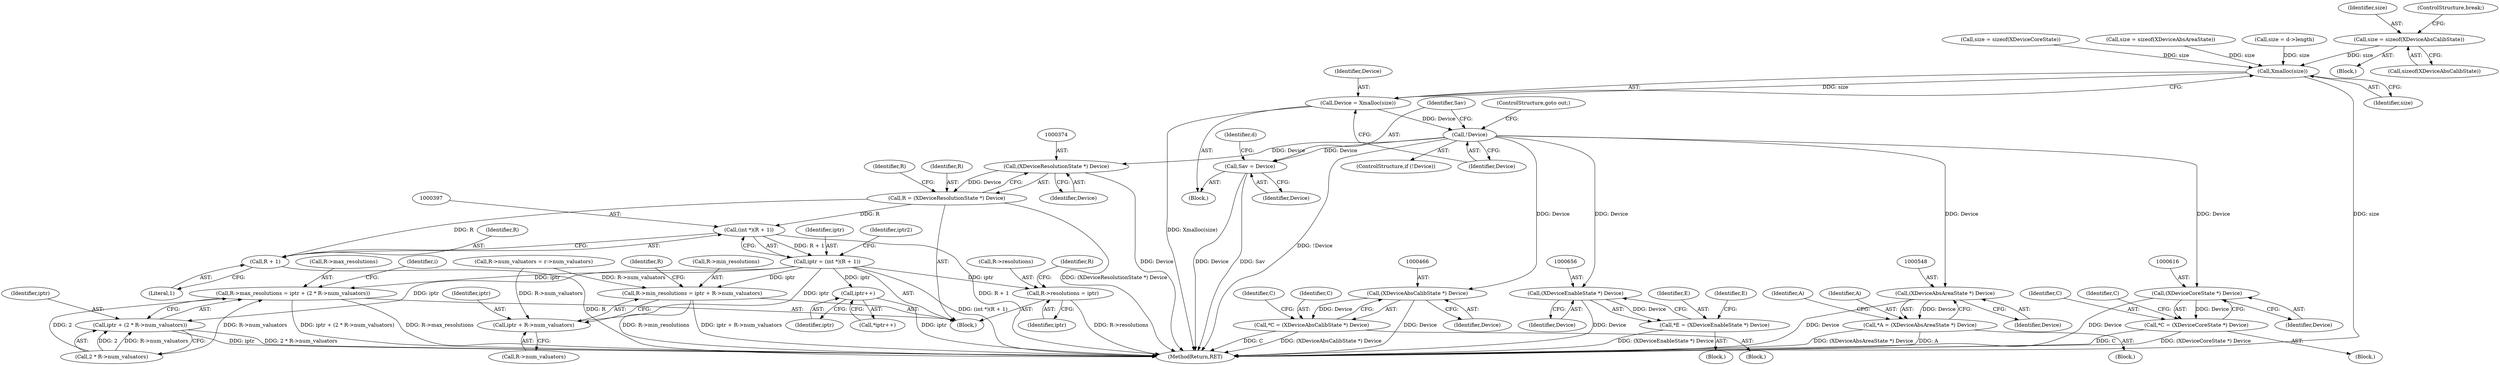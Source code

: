 digraph "0_libXi_19a9cd607de73947fcfb104682f203ffe4e1f4e5_0@API" {
"1000297" [label="(Call,size = sizeof(XDeviceAbsCalibState))"];
"1000344" [label="(Call,Xmalloc(size))"];
"1000342" [label="(Call,Device = Xmalloc(size))"];
"1000347" [label="(Call,!Device)"];
"1000350" [label="(Call,Sav = Device)"];
"1000373" [label="(Call,(XDeviceResolutionState *) Device)"];
"1000371" [label="(Call,R = (XDeviceResolutionState *) Device)"];
"1000396" [label="(Call,(int *)(R + 1))"];
"1000394" [label="(Call,iptr = (int *)(R + 1))"];
"1000408" [label="(Call,R->resolutions = iptr)"];
"1000413" [label="(Call,R->min_resolutions = iptr + R->num_valuators)"];
"1000417" [label="(Call,iptr + R->num_valuators)"];
"1000422" [label="(Call,R->max_resolutions = iptr + (2 * R->num_valuators))"];
"1000426" [label="(Call,iptr + (2 * R->num_valuators))"];
"1000448" [label="(Call,iptr++)"];
"1000398" [label="(Call,R + 1)"];
"1000465" [label="(Call,(XDeviceAbsCalibState *) Device)"];
"1000463" [label="(Call,*C = (XDeviceAbsCalibState *) Device)"];
"1000547" [label="(Call,(XDeviceAbsAreaState *) Device)"];
"1000545" [label="(Call,*A = (XDeviceAbsAreaState *) Device)"];
"1000615" [label="(Call,(XDeviceCoreState *) Device)"];
"1000613" [label="(Call,*C = (XDeviceCoreState *) Device)"];
"1000655" [label="(Call,(XDeviceEnableState *) Device)"];
"1000653" [label="(Call,*E = (XDeviceEnableState *) Device)"];
"1000423" [label="(Call,R->max_resolutions)"];
"1000422" [label="(Call,R->max_resolutions = iptr + (2 * R->num_valuators))"];
"1000371" [label="(Call,R = (XDeviceResolutionState *) Device)"];
"1000546" [label="(Identifier,A)"];
"1000645" [label="(Block,)"];
"1000655" [label="(Call,(XDeviceEnableState *) Device)"];
"1000378" [label="(Identifier,R)"];
"1000448" [label="(Call,iptr++)"];
"1000360" [label="(Block,)"];
"1000394" [label="(Call,iptr = (int *)(R + 1))"];
"1000297" [label="(Call,size = sizeof(XDeviceAbsCalibState))"];
"1000435" [label="(Identifier,i)"];
"1000654" [label="(Identifier,E)"];
"1000605" [label="(Block,)"];
"1000345" [label="(Identifier,size)"];
"1000396" [label="(Call,(int *)(R + 1))"];
"1000398" [label="(Call,R + 1)"];
"1000419" [label="(Call,R->num_valuators)"];
"1000426" [label="(Call,iptr + (2 * R->num_valuators))"];
"1000614" [label="(Identifier,C)"];
"1000349" [label="(ControlStructure,goto out;)"];
"1000344" [label="(Call,Xmalloc(size))"];
"1000537" [label="(Block,)"];
"1000463" [label="(Call,*C = (XDeviceAbsCalibState *) Device)"];
"1000549" [label="(Identifier,Device)"];
"1000449" [label="(Identifier,iptr)"];
"1000657" [label="(Identifier,Device)"];
"1000613" [label="(Call,*C = (XDeviceCoreState *) Device)"];
"1000373" [label="(Call,(XDeviceResolutionState *) Device)"];
"1000679" [label="(MethodReturn,RET)"];
"1000620" [label="(Identifier,C)"];
"1000660" [label="(Identifier,E)"];
"1000418" [label="(Identifier,iptr)"];
"1000299" [label="(Call,sizeof(XDeviceAbsCalibState))"];
"1000464" [label="(Identifier,C)"];
"1000290" [label="(Block,)"];
"1000412" [label="(Identifier,iptr)"];
"1000617" [label="(Identifier,Device)"];
"1000417" [label="(Call,iptr + R->num_valuators)"];
"1000323" [label="(Call,size = sizeof(XDeviceCoreState))"];
"1000427" [label="(Identifier,iptr)"];
"1000350" [label="(Call,Sav = Device)"];
"1000346" [label="(ControlStructure,if (!Device))"];
"1000399" [label="(Identifier,R)"];
"1000343" [label="(Identifier,Device)"];
"1000375" [label="(Identifier,Device)"];
"1000298" [label="(Identifier,size)"];
"1000342" [label="(Call,Device = Xmalloc(size))"];
"1000387" [label="(Call,R->num_valuators = r->num_valuators)"];
"1000354" [label="(Identifier,d)"];
"1000470" [label="(Identifier,C)"];
"1000352" [label="(Identifier,Device)"];
"1000615" [label="(Call,(XDeviceCoreState *) Device)"];
"1000424" [label="(Identifier,R)"];
"1000413" [label="(Call,R->min_resolutions = iptr + R->num_valuators)"];
"1000395" [label="(Identifier,iptr)"];
"1000545" [label="(Call,*A = (XDeviceAbsAreaState *) Device)"];
"1000348" [label="(Identifier,Device)"];
"1000547" [label="(Call,(XDeviceAbsAreaState *) Device)"];
"1000310" [label="(Call,size = sizeof(XDeviceAbsAreaState))"];
"1000467" [label="(Identifier,Device)"];
"1000409" [label="(Call,R->resolutions)"];
"1000351" [label="(Identifier,Sav)"];
"1000653" [label="(Call,*E = (XDeviceEnableState *) Device)"];
"1000415" [label="(Identifier,R)"];
"1000552" [label="(Identifier,A)"];
"1000465" [label="(Call,(XDeviceAbsCalibState *) Device)"];
"1000447" [label="(Call,*iptr++)"];
"1000402" [label="(Identifier,iptr2)"];
"1000372" [label="(Identifier,R)"];
"1000301" [label="(ControlStructure,break;)"];
"1000428" [label="(Call,2 * R->num_valuators)"];
"1000347" [label="(Call,!Device)"];
"1000408" [label="(Call,R->resolutions = iptr)"];
"1000400" [label="(Literal,1)"];
"1000105" [label="(Block,)"];
"1000414" [label="(Call,R->min_resolutions)"];
"1000336" [label="(Call,size = d->length)"];
"1000455" [label="(Block,)"];
"1000297" -> "1000290"  [label="AST: "];
"1000297" -> "1000299"  [label="CFG: "];
"1000298" -> "1000297"  [label="AST: "];
"1000299" -> "1000297"  [label="AST: "];
"1000301" -> "1000297"  [label="CFG: "];
"1000297" -> "1000344"  [label="DDG: size"];
"1000344" -> "1000342"  [label="AST: "];
"1000344" -> "1000345"  [label="CFG: "];
"1000345" -> "1000344"  [label="AST: "];
"1000342" -> "1000344"  [label="CFG: "];
"1000344" -> "1000679"  [label="DDG: size"];
"1000344" -> "1000342"  [label="DDG: size"];
"1000310" -> "1000344"  [label="DDG: size"];
"1000323" -> "1000344"  [label="DDG: size"];
"1000336" -> "1000344"  [label="DDG: size"];
"1000342" -> "1000105"  [label="AST: "];
"1000343" -> "1000342"  [label="AST: "];
"1000348" -> "1000342"  [label="CFG: "];
"1000342" -> "1000679"  [label="DDG: Xmalloc(size)"];
"1000342" -> "1000347"  [label="DDG: Device"];
"1000347" -> "1000346"  [label="AST: "];
"1000347" -> "1000348"  [label="CFG: "];
"1000348" -> "1000347"  [label="AST: "];
"1000349" -> "1000347"  [label="CFG: "];
"1000351" -> "1000347"  [label="CFG: "];
"1000347" -> "1000679"  [label="DDG: !Device"];
"1000347" -> "1000350"  [label="DDG: Device"];
"1000347" -> "1000373"  [label="DDG: Device"];
"1000347" -> "1000465"  [label="DDG: Device"];
"1000347" -> "1000547"  [label="DDG: Device"];
"1000347" -> "1000615"  [label="DDG: Device"];
"1000347" -> "1000655"  [label="DDG: Device"];
"1000350" -> "1000105"  [label="AST: "];
"1000350" -> "1000352"  [label="CFG: "];
"1000351" -> "1000350"  [label="AST: "];
"1000352" -> "1000350"  [label="AST: "];
"1000354" -> "1000350"  [label="CFG: "];
"1000350" -> "1000679"  [label="DDG: Sav"];
"1000350" -> "1000679"  [label="DDG: Device"];
"1000373" -> "1000371"  [label="AST: "];
"1000373" -> "1000375"  [label="CFG: "];
"1000374" -> "1000373"  [label="AST: "];
"1000375" -> "1000373"  [label="AST: "];
"1000371" -> "1000373"  [label="CFG: "];
"1000373" -> "1000679"  [label="DDG: Device"];
"1000373" -> "1000371"  [label="DDG: Device"];
"1000371" -> "1000360"  [label="AST: "];
"1000372" -> "1000371"  [label="AST: "];
"1000378" -> "1000371"  [label="CFG: "];
"1000371" -> "1000679"  [label="DDG: (XDeviceResolutionState *) Device"];
"1000371" -> "1000396"  [label="DDG: R"];
"1000371" -> "1000398"  [label="DDG: R"];
"1000396" -> "1000394"  [label="AST: "];
"1000396" -> "1000398"  [label="CFG: "];
"1000397" -> "1000396"  [label="AST: "];
"1000398" -> "1000396"  [label="AST: "];
"1000394" -> "1000396"  [label="CFG: "];
"1000396" -> "1000679"  [label="DDG: R + 1"];
"1000396" -> "1000394"  [label="DDG: R + 1"];
"1000394" -> "1000360"  [label="AST: "];
"1000395" -> "1000394"  [label="AST: "];
"1000402" -> "1000394"  [label="CFG: "];
"1000394" -> "1000679"  [label="DDG: (int *)(R + 1)"];
"1000394" -> "1000408"  [label="DDG: iptr"];
"1000394" -> "1000413"  [label="DDG: iptr"];
"1000394" -> "1000417"  [label="DDG: iptr"];
"1000394" -> "1000422"  [label="DDG: iptr"];
"1000394" -> "1000426"  [label="DDG: iptr"];
"1000394" -> "1000448"  [label="DDG: iptr"];
"1000408" -> "1000360"  [label="AST: "];
"1000408" -> "1000412"  [label="CFG: "];
"1000409" -> "1000408"  [label="AST: "];
"1000412" -> "1000408"  [label="AST: "];
"1000415" -> "1000408"  [label="CFG: "];
"1000408" -> "1000679"  [label="DDG: R->resolutions"];
"1000413" -> "1000360"  [label="AST: "];
"1000413" -> "1000417"  [label="CFG: "];
"1000414" -> "1000413"  [label="AST: "];
"1000417" -> "1000413"  [label="AST: "];
"1000424" -> "1000413"  [label="CFG: "];
"1000413" -> "1000679"  [label="DDG: R->min_resolutions"];
"1000413" -> "1000679"  [label="DDG: iptr + R->num_valuators"];
"1000387" -> "1000413"  [label="DDG: R->num_valuators"];
"1000417" -> "1000419"  [label="CFG: "];
"1000418" -> "1000417"  [label="AST: "];
"1000419" -> "1000417"  [label="AST: "];
"1000387" -> "1000417"  [label="DDG: R->num_valuators"];
"1000422" -> "1000360"  [label="AST: "];
"1000422" -> "1000426"  [label="CFG: "];
"1000423" -> "1000422"  [label="AST: "];
"1000426" -> "1000422"  [label="AST: "];
"1000435" -> "1000422"  [label="CFG: "];
"1000422" -> "1000679"  [label="DDG: iptr + (2 * R->num_valuators)"];
"1000422" -> "1000679"  [label="DDG: R->max_resolutions"];
"1000428" -> "1000422"  [label="DDG: 2"];
"1000428" -> "1000422"  [label="DDG: R->num_valuators"];
"1000426" -> "1000428"  [label="CFG: "];
"1000427" -> "1000426"  [label="AST: "];
"1000428" -> "1000426"  [label="AST: "];
"1000426" -> "1000679"  [label="DDG: 2 * R->num_valuators"];
"1000426" -> "1000679"  [label="DDG: iptr"];
"1000428" -> "1000426"  [label="DDG: 2"];
"1000428" -> "1000426"  [label="DDG: R->num_valuators"];
"1000448" -> "1000447"  [label="AST: "];
"1000448" -> "1000449"  [label="CFG: "];
"1000449" -> "1000448"  [label="AST: "];
"1000447" -> "1000448"  [label="CFG: "];
"1000448" -> "1000679"  [label="DDG: iptr"];
"1000398" -> "1000400"  [label="CFG: "];
"1000399" -> "1000398"  [label="AST: "];
"1000400" -> "1000398"  [label="AST: "];
"1000398" -> "1000679"  [label="DDG: R"];
"1000465" -> "1000463"  [label="AST: "];
"1000465" -> "1000467"  [label="CFG: "];
"1000466" -> "1000465"  [label="AST: "];
"1000467" -> "1000465"  [label="AST: "];
"1000463" -> "1000465"  [label="CFG: "];
"1000465" -> "1000679"  [label="DDG: Device"];
"1000465" -> "1000463"  [label="DDG: Device"];
"1000463" -> "1000455"  [label="AST: "];
"1000464" -> "1000463"  [label="AST: "];
"1000470" -> "1000463"  [label="CFG: "];
"1000463" -> "1000679"  [label="DDG: (XDeviceAbsCalibState *) Device"];
"1000463" -> "1000679"  [label="DDG: C"];
"1000547" -> "1000545"  [label="AST: "];
"1000547" -> "1000549"  [label="CFG: "];
"1000548" -> "1000547"  [label="AST: "];
"1000549" -> "1000547"  [label="AST: "];
"1000545" -> "1000547"  [label="CFG: "];
"1000547" -> "1000679"  [label="DDG: Device"];
"1000547" -> "1000545"  [label="DDG: Device"];
"1000545" -> "1000537"  [label="AST: "];
"1000546" -> "1000545"  [label="AST: "];
"1000552" -> "1000545"  [label="CFG: "];
"1000545" -> "1000679"  [label="DDG: A"];
"1000545" -> "1000679"  [label="DDG: (XDeviceAbsAreaState *) Device"];
"1000615" -> "1000613"  [label="AST: "];
"1000615" -> "1000617"  [label="CFG: "];
"1000616" -> "1000615"  [label="AST: "];
"1000617" -> "1000615"  [label="AST: "];
"1000613" -> "1000615"  [label="CFG: "];
"1000615" -> "1000679"  [label="DDG: Device"];
"1000615" -> "1000613"  [label="DDG: Device"];
"1000613" -> "1000605"  [label="AST: "];
"1000614" -> "1000613"  [label="AST: "];
"1000620" -> "1000613"  [label="CFG: "];
"1000613" -> "1000679"  [label="DDG: C"];
"1000613" -> "1000679"  [label="DDG: (XDeviceCoreState *) Device"];
"1000655" -> "1000653"  [label="AST: "];
"1000655" -> "1000657"  [label="CFG: "];
"1000656" -> "1000655"  [label="AST: "];
"1000657" -> "1000655"  [label="AST: "];
"1000653" -> "1000655"  [label="CFG: "];
"1000655" -> "1000679"  [label="DDG: Device"];
"1000655" -> "1000653"  [label="DDG: Device"];
"1000653" -> "1000645"  [label="AST: "];
"1000654" -> "1000653"  [label="AST: "];
"1000660" -> "1000653"  [label="CFG: "];
"1000653" -> "1000679"  [label="DDG: (XDeviceEnableState *) Device"];
}
